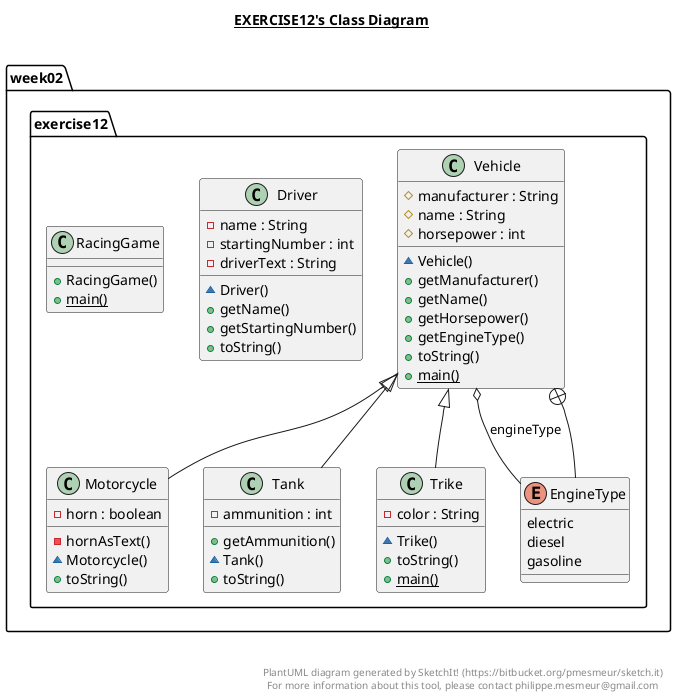 @startuml

title __EXERCISE12's Class Diagram__\n

  package week02.exercise12 {
    class Driver {
        - name : String
        - startingNumber : int
        - driverText : String
        ~ Driver()
        + getName()
        + getStartingNumber()
        + toString()
    }
  }
  

  package week02.exercise12 {
    class Motorcycle {
        - horn : boolean
        - hornAsText()
        ~ Motorcycle()
        + toString()
    }
  }
  

  package week02.exercise12 {
    class RacingGame {
        + RacingGame()
        {static} + main()
    }
  }
  

  package week02.exercise12 {
    class Tank {
        - ammunition : int
        + getAmmunition()
        ~ Tank()
        + toString()
    }
  }
  

  package week02.exercise12 {
    class Trike {
        - color : String
        ~ Trike()
        + toString()
        {static} + main()
    }
  }
  

  package week02.exercise12 {
    class Vehicle {
        # manufacturer : String
        # name : String
        # horsepower : int
        ~ Vehicle()
        + getManufacturer()
        + getName()
        + getHorsepower()
        + getEngineType()
        + toString()
        {static} + main()
    }
  }
  

  package week02.exercise12 {
    enum EngineType {
      electric
      diesel
      gasoline
    }
  }
  

  Motorcycle -up-|> Vehicle
  Tank -up-|> Vehicle
  Trike -up-|> Vehicle
  Vehicle o-- EngineType : engineType
  Vehicle +-down- EngineType


right footer


PlantUML diagram generated by SketchIt! (https://bitbucket.org/pmesmeur/sketch.it)
For more information about this tool, please contact philippe.mesmeur@gmail.com
endfooter

@enduml
